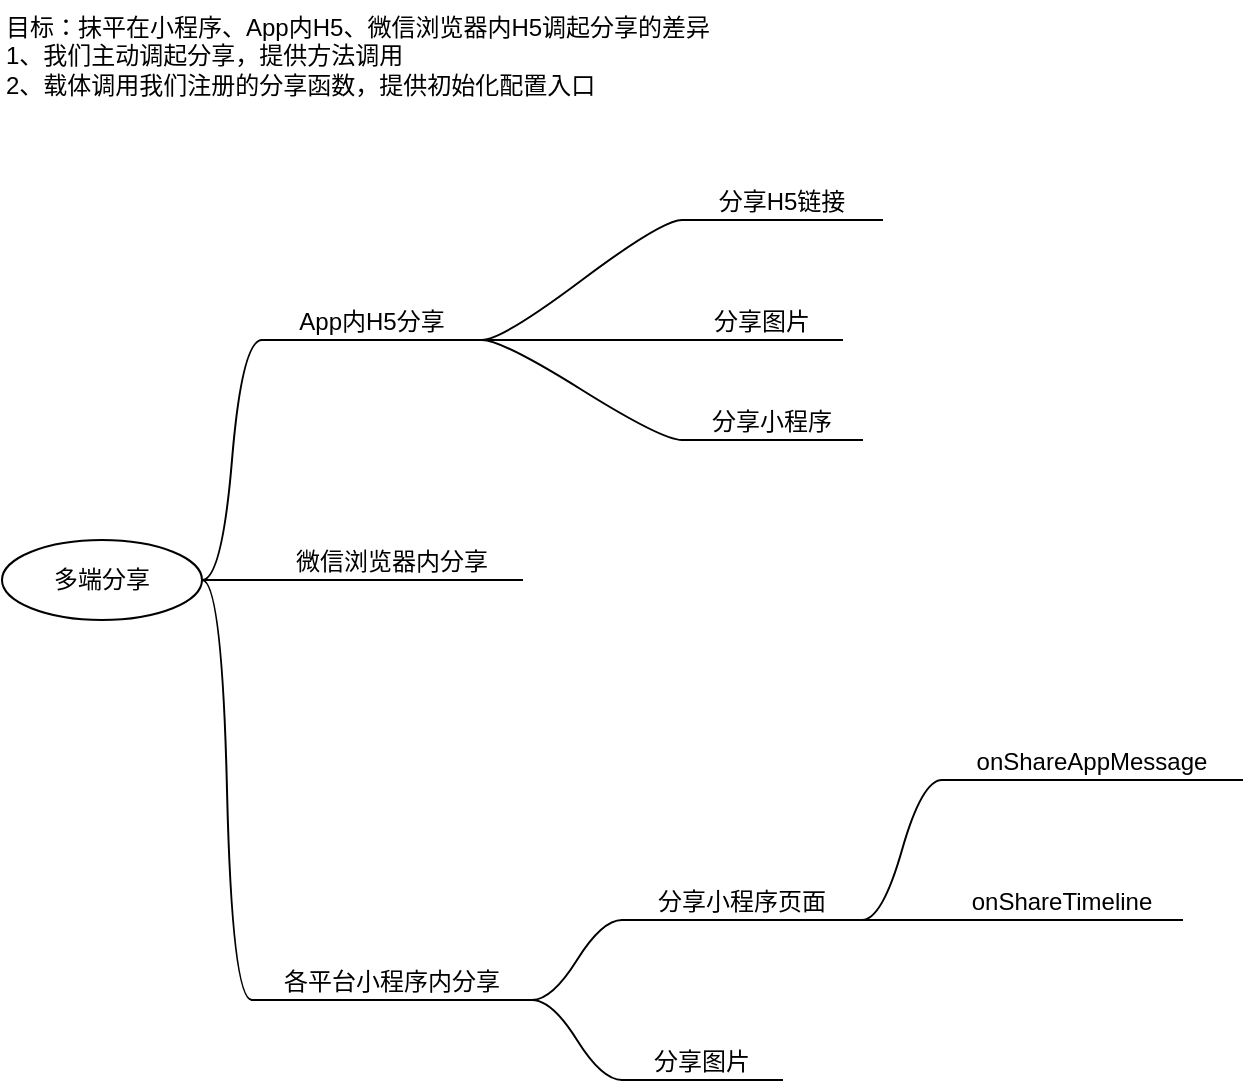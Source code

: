 <mxfile version="16.2.7" type="github">
  <diagram id="w1EfdIl-aYpWK7ivXVJ2" name="Page-1">
    <mxGraphModel dx="1292" dy="696" grid="1" gridSize="10" guides="1" tooltips="1" connect="1" arrows="1" fold="1" page="1" pageScale="1" pageWidth="1654" pageHeight="2336" math="0" shadow="0">
      <root>
        <mxCell id="0" />
        <mxCell id="1" parent="0" />
        <mxCell id="3PhhbraUgSF7zt4RWChl-1" value="多端分享" style="ellipse;whiteSpace=wrap;html=1;align=center;newEdgeStyle={&quot;edgeStyle&quot;:&quot;entityRelationEdgeStyle&quot;,&quot;startArrow&quot;:&quot;none&quot;,&quot;endArrow&quot;:&quot;none&quot;,&quot;segment&quot;:10,&quot;curved&quot;:1};treeFolding=1;treeMoving=1;strokeColor=#000000;" vertex="1" parent="1">
          <mxGeometry x="130" y="270" width="100" height="40" as="geometry" />
        </mxCell>
        <mxCell id="3PhhbraUgSF7zt4RWChl-15" value="App内H5分享" style="whiteSpace=wrap;html=1;shape=partialRectangle;top=0;left=0;bottom=1;right=0;points=[[0,1],[1,1]];fillColor=none;align=center;verticalAlign=bottom;routingCenterY=0.5;snapToPoint=1;recursiveResize=0;autosize=1;treeFolding=1;treeMoving=1;newEdgeStyle={&quot;edgeStyle&quot;:&quot;entityRelationEdgeStyle&quot;,&quot;startArrow&quot;:&quot;none&quot;,&quot;endArrow&quot;:&quot;none&quot;,&quot;segment&quot;:10,&quot;curved&quot;:1};strokeColor=#000000;" vertex="1" parent="1">
          <mxGeometry x="260" y="150" width="110" height="20" as="geometry" />
        </mxCell>
        <mxCell id="3PhhbraUgSF7zt4RWChl-16" value="" style="edgeStyle=entityRelationEdgeStyle;startArrow=none;endArrow=none;segment=10;curved=1;rounded=0;exitX=1;exitY=0.5;exitDx=0;exitDy=0;strokeColor=#000000;" edge="1" target="3PhhbraUgSF7zt4RWChl-15" parent="1" source="3PhhbraUgSF7zt4RWChl-1">
          <mxGeometry relative="1" as="geometry">
            <mxPoint x="260" y="280" as="sourcePoint" />
          </mxGeometry>
        </mxCell>
        <mxCell id="3PhhbraUgSF7zt4RWChl-19" value="各平台小程序内分享" style="whiteSpace=wrap;html=1;shape=partialRectangle;top=0;left=0;bottom=1;right=0;points=[[0,1],[1,1]];fillColor=none;align=center;verticalAlign=bottom;routingCenterY=0.5;snapToPoint=1;recursiveResize=0;autosize=1;treeFolding=1;treeMoving=1;newEdgeStyle={&quot;edgeStyle&quot;:&quot;entityRelationEdgeStyle&quot;,&quot;startArrow&quot;:&quot;none&quot;,&quot;endArrow&quot;:&quot;none&quot;,&quot;segment&quot;:10,&quot;curved&quot;:1};strokeColor=#000000;" vertex="1" parent="1">
          <mxGeometry x="255" y="480" width="140" height="20" as="geometry" />
        </mxCell>
        <mxCell id="3PhhbraUgSF7zt4RWChl-20" value="" style="edgeStyle=entityRelationEdgeStyle;startArrow=none;endArrow=none;segment=10;curved=1;rounded=0;strokeColor=#000000;" edge="1" target="3PhhbraUgSF7zt4RWChl-19" parent="1">
          <mxGeometry relative="1" as="geometry">
            <mxPoint x="230" y="290" as="sourcePoint" />
          </mxGeometry>
        </mxCell>
        <mxCell id="3PhhbraUgSF7zt4RWChl-22" value="" style="edgeStyle=entityRelationEdgeStyle;startArrow=none;endArrow=none;segment=10;curved=1;rounded=0;strokeColor=#000000;" edge="1" target="3PhhbraUgSF7zt4RWChl-21" parent="1" source="3PhhbraUgSF7zt4RWChl-15">
          <mxGeometry relative="1" as="geometry">
            <mxPoint x="420" y="230" as="sourcePoint" />
          </mxGeometry>
        </mxCell>
        <mxCell id="3PhhbraUgSF7zt4RWChl-21" value="分享H5链接" style="whiteSpace=wrap;html=1;shape=partialRectangle;top=0;left=0;bottom=1;right=0;points=[[0,1],[1,1]];fillColor=none;align=center;verticalAlign=bottom;routingCenterY=0.5;snapToPoint=1;recursiveResize=0;autosize=1;treeFolding=1;treeMoving=1;newEdgeStyle={&quot;edgeStyle&quot;:&quot;entityRelationEdgeStyle&quot;,&quot;startArrow&quot;:&quot;none&quot;,&quot;endArrow&quot;:&quot;none&quot;,&quot;segment&quot;:10,&quot;curved&quot;:1};strokeColor=#000000;" vertex="1" parent="1">
          <mxGeometry x="470" y="90" width="100" height="20" as="geometry" />
        </mxCell>
        <mxCell id="3PhhbraUgSF7zt4RWChl-23" value="分享图片" style="whiteSpace=wrap;html=1;shape=partialRectangle;top=0;left=0;bottom=1;right=0;points=[[0,1],[1,1]];fillColor=none;align=center;verticalAlign=bottom;routingCenterY=0.5;snapToPoint=1;recursiveResize=0;autosize=1;treeFolding=1;treeMoving=1;newEdgeStyle={&quot;edgeStyle&quot;:&quot;entityRelationEdgeStyle&quot;,&quot;startArrow&quot;:&quot;none&quot;,&quot;endArrow&quot;:&quot;none&quot;,&quot;segment&quot;:10,&quot;curved&quot;:1};strokeColor=#000000;" vertex="1" parent="1">
          <mxGeometry x="470" y="150" width="80" height="20" as="geometry" />
        </mxCell>
        <mxCell id="3PhhbraUgSF7zt4RWChl-24" value="" style="edgeStyle=entityRelationEdgeStyle;startArrow=none;endArrow=none;segment=10;curved=1;rounded=0;exitX=1;exitY=1;exitDx=0;exitDy=0;strokeColor=#000000;" edge="1" parent="1" target="3PhhbraUgSF7zt4RWChl-23" source="3PhhbraUgSF7zt4RWChl-15">
          <mxGeometry relative="1" as="geometry">
            <mxPoint x="380" y="230" as="sourcePoint" />
          </mxGeometry>
        </mxCell>
        <mxCell id="3PhhbraUgSF7zt4RWChl-25" value="分享小程序" style="whiteSpace=wrap;html=1;shape=partialRectangle;top=0;left=0;bottom=1;right=0;points=[[0,1],[1,1]];fillColor=none;align=center;verticalAlign=bottom;routingCenterY=0.5;snapToPoint=1;recursiveResize=0;autosize=1;treeFolding=1;treeMoving=1;newEdgeStyle={&quot;edgeStyle&quot;:&quot;entityRelationEdgeStyle&quot;,&quot;startArrow&quot;:&quot;none&quot;,&quot;endArrow&quot;:&quot;none&quot;,&quot;segment&quot;:10,&quot;curved&quot;:1};strokeColor=#000000;" vertex="1" parent="1">
          <mxGeometry x="470" y="200" width="90" height="20" as="geometry" />
        </mxCell>
        <mxCell id="3PhhbraUgSF7zt4RWChl-26" value="" style="edgeStyle=entityRelationEdgeStyle;startArrow=none;endArrow=none;segment=10;curved=1;rounded=0;exitX=1;exitY=1;exitDx=0;exitDy=0;strokeColor=#000000;" edge="1" target="3PhhbraUgSF7zt4RWChl-25" parent="1" source="3PhhbraUgSF7zt4RWChl-15">
          <mxGeometry relative="1" as="geometry">
            <mxPoint x="560" y="320" as="sourcePoint" />
          </mxGeometry>
        </mxCell>
        <mxCell id="3PhhbraUgSF7zt4RWChl-28" value="微信浏览器内分享" style="whiteSpace=wrap;html=1;shape=partialRectangle;top=0;left=0;bottom=1;right=0;points=[[0,1],[1,1]];fillColor=none;align=center;verticalAlign=bottom;routingCenterY=0.5;snapToPoint=1;recursiveResize=0;autosize=1;treeFolding=1;treeMoving=1;newEdgeStyle={&quot;edgeStyle&quot;:&quot;entityRelationEdgeStyle&quot;,&quot;startArrow&quot;:&quot;none&quot;,&quot;endArrow&quot;:&quot;none&quot;,&quot;segment&quot;:10,&quot;curved&quot;:1};strokeColor=#000000;" vertex="1" parent="1">
          <mxGeometry x="260" y="270" width="130" height="20" as="geometry" />
        </mxCell>
        <mxCell id="3PhhbraUgSF7zt4RWChl-29" value="" style="edgeStyle=entityRelationEdgeStyle;startArrow=none;endArrow=none;segment=10;curved=1;rounded=0;strokeColor=#000000;exitX=1;exitY=0.5;exitDx=0;exitDy=0;" edge="1" target="3PhhbraUgSF7zt4RWChl-28" parent="1" source="3PhhbraUgSF7zt4RWChl-1">
          <mxGeometry relative="1" as="geometry">
            <mxPoint x="310" y="490" as="sourcePoint" />
          </mxGeometry>
        </mxCell>
        <mxCell id="3PhhbraUgSF7zt4RWChl-30" value="目标：抹平在小程序、App内H5、微信浏览器内H5调起分享的差异&lt;br&gt;1、我们主动调起分享，提供方法调用&lt;br&gt;2、载体调用我们注册的分享函数，提供初始化配置入口&lt;br&gt;" style="text;html=1;strokeColor=none;fillColor=none;align=left;verticalAlign=top;whiteSpace=wrap;rounded=0;" vertex="1" parent="1">
          <mxGeometry x="130" width="430" height="80" as="geometry" />
        </mxCell>
        <mxCell id="3PhhbraUgSF7zt4RWChl-31" value="分享小程序页面" style="whiteSpace=wrap;html=1;shape=partialRectangle;top=0;left=0;bottom=1;right=0;points=[[0,1],[1,1]];fillColor=none;align=center;verticalAlign=bottom;routingCenterY=0.5;snapToPoint=1;recursiveResize=0;autosize=1;treeFolding=1;treeMoving=1;newEdgeStyle={&quot;edgeStyle&quot;:&quot;entityRelationEdgeStyle&quot;,&quot;startArrow&quot;:&quot;none&quot;,&quot;endArrow&quot;:&quot;none&quot;,&quot;segment&quot;:10,&quot;curved&quot;:1};strokeColor=#000000;" vertex="1" parent="1">
          <mxGeometry x="440" y="440" width="120" height="20" as="geometry" />
        </mxCell>
        <mxCell id="3PhhbraUgSF7zt4RWChl-32" value="" style="edgeStyle=entityRelationEdgeStyle;startArrow=none;endArrow=none;segment=10;curved=1;rounded=0;strokeColor=#000000;exitX=1;exitY=1;exitDx=0;exitDy=0;" edge="1" target="3PhhbraUgSF7zt4RWChl-31" parent="1" source="3PhhbraUgSF7zt4RWChl-19">
          <mxGeometry relative="1" as="geometry">
            <mxPoint x="550" y="320" as="sourcePoint" />
          </mxGeometry>
        </mxCell>
        <mxCell id="3PhhbraUgSF7zt4RWChl-33" value="onShareAppMessage" style="whiteSpace=wrap;html=1;shape=partialRectangle;top=0;left=0;bottom=1;right=0;points=[[0,1],[1,1]];fillColor=none;align=center;verticalAlign=bottom;routingCenterY=0.5;snapToPoint=1;recursiveResize=0;autosize=1;treeFolding=1;treeMoving=1;newEdgeStyle={&quot;edgeStyle&quot;:&quot;entityRelationEdgeStyle&quot;,&quot;startArrow&quot;:&quot;none&quot;,&quot;endArrow&quot;:&quot;none&quot;,&quot;segment&quot;:10,&quot;curved&quot;:1};strokeColor=#000000;" vertex="1" parent="1">
          <mxGeometry x="600" y="370" width="150" height="20" as="geometry" />
        </mxCell>
        <mxCell id="3PhhbraUgSF7zt4RWChl-34" value="" style="edgeStyle=entityRelationEdgeStyle;startArrow=none;endArrow=none;segment=10;curved=1;rounded=0;strokeColor=#000000;" edge="1" target="3PhhbraUgSF7zt4RWChl-33" parent="1">
          <mxGeometry relative="1" as="geometry">
            <mxPoint x="560" y="460" as="sourcePoint" />
          </mxGeometry>
        </mxCell>
        <mxCell id="3PhhbraUgSF7zt4RWChl-35" value="onShareTimeline" style="whiteSpace=wrap;html=1;shape=partialRectangle;top=0;left=0;bottom=1;right=0;points=[[0,1],[1,1]];fillColor=none;align=center;verticalAlign=bottom;routingCenterY=0.5;snapToPoint=1;recursiveResize=0;autosize=1;treeFolding=1;treeMoving=1;newEdgeStyle={&quot;edgeStyle&quot;:&quot;entityRelationEdgeStyle&quot;,&quot;startArrow&quot;:&quot;none&quot;,&quot;endArrow&quot;:&quot;none&quot;,&quot;segment&quot;:10,&quot;curved&quot;:1};strokeColor=#000000;" vertex="1" parent="1">
          <mxGeometry x="600" y="440" width="120" height="20" as="geometry" />
        </mxCell>
        <mxCell id="3PhhbraUgSF7zt4RWChl-36" value="" style="edgeStyle=entityRelationEdgeStyle;startArrow=none;endArrow=none;segment=10;curved=1;rounded=0;strokeColor=#000000;exitX=1;exitY=1;exitDx=0;exitDy=0;" edge="1" target="3PhhbraUgSF7zt4RWChl-35" parent="1" source="3PhhbraUgSF7zt4RWChl-31">
          <mxGeometry relative="1" as="geometry">
            <mxPoint x="610.0" y="450" as="sourcePoint" />
          </mxGeometry>
        </mxCell>
        <mxCell id="3PhhbraUgSF7zt4RWChl-37" value="分享图片" style="whiteSpace=wrap;html=1;shape=partialRectangle;top=0;left=0;bottom=1;right=0;points=[[0,1],[1,1]];fillColor=none;align=center;verticalAlign=bottom;routingCenterY=0.5;snapToPoint=1;recursiveResize=0;autosize=1;treeFolding=1;treeMoving=1;newEdgeStyle={&quot;edgeStyle&quot;:&quot;entityRelationEdgeStyle&quot;,&quot;startArrow&quot;:&quot;none&quot;,&quot;endArrow&quot;:&quot;none&quot;,&quot;segment&quot;:10,&quot;curved&quot;:1};strokeColor=#000000;" vertex="1" parent="1">
          <mxGeometry x="440" y="520" width="80" height="20" as="geometry" />
        </mxCell>
        <mxCell id="3PhhbraUgSF7zt4RWChl-38" value="" style="edgeStyle=entityRelationEdgeStyle;startArrow=none;endArrow=none;segment=10;curved=1;rounded=0;strokeColor=#000000;exitX=1;exitY=1;exitDx=0;exitDy=0;" edge="1" target="3PhhbraUgSF7zt4RWChl-37" parent="1" source="3PhhbraUgSF7zt4RWChl-19">
          <mxGeometry relative="1" as="geometry">
            <mxPoint x="430" y="560" as="sourcePoint" />
          </mxGeometry>
        </mxCell>
      </root>
    </mxGraphModel>
  </diagram>
</mxfile>
